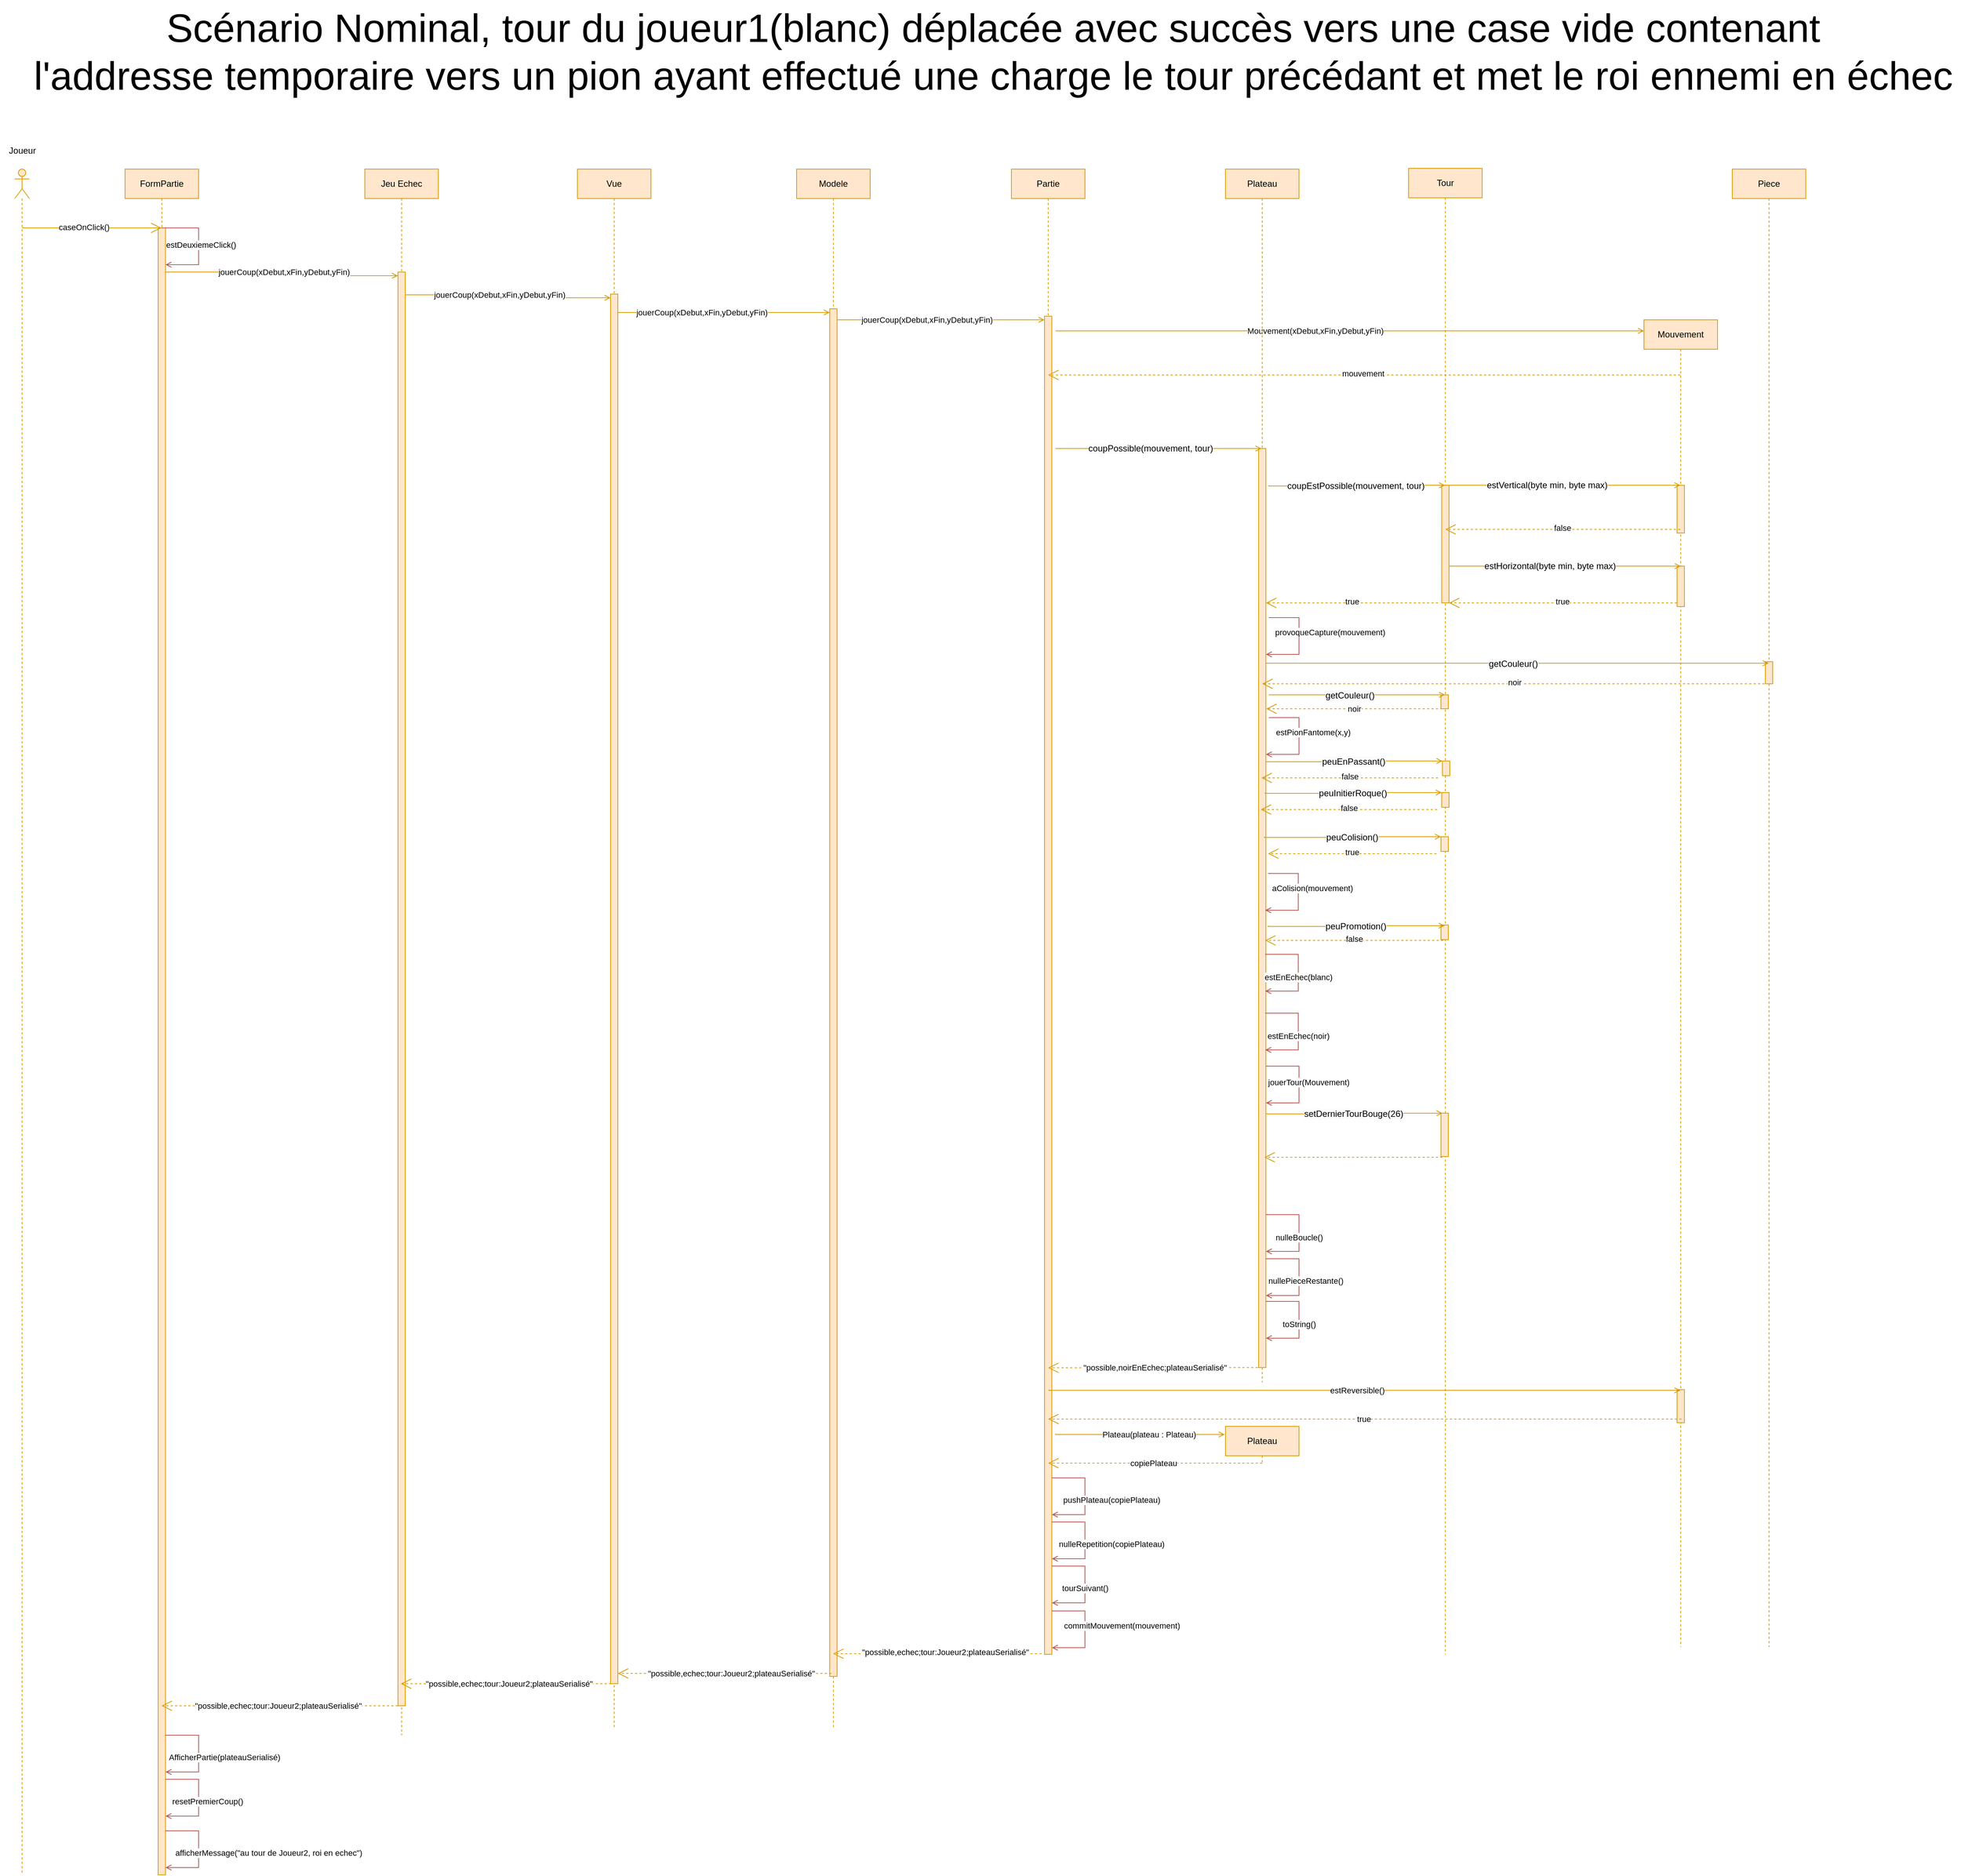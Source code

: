 <mxfile version="26.1.0">
  <diagram name="Page-1" id="c7MBzF5Fkux2hQArZyj8">
    <mxGraphModel dx="2893" dy="1141" grid="1" gridSize="10" guides="1" tooltips="1" connect="1" arrows="1" fold="1" page="1" pageScale="1" pageWidth="827" pageHeight="1169" math="0" shadow="0">
      <root>
        <mxCell id="0" />
        <mxCell id="1" parent="0" />
        <mxCell id="GvulQhEinVonRZqq1PHL-5" value="" style="shape=umlLifeline;perimeter=lifelinePerimeter;whiteSpace=wrap;html=1;container=1;dropTarget=0;collapsible=0;recursiveResize=0;outlineConnect=0;portConstraint=eastwest;newEdgeStyle={&quot;curved&quot;:0,&quot;rounded&quot;:0};participant=umlActor;fillColor=#ffe6cc;strokeColor=#d79b00;" parent="1" vertex="1">
          <mxGeometry x="-455" y="380" width="20" height="2320" as="geometry" />
        </mxCell>
        <mxCell id="GvulQhEinVonRZqq1PHL-7" value="Joueur" style="text;html=1;align=center;verticalAlign=middle;resizable=0;points=[];autosize=1;strokeColor=none;fillColor=none;" parent="1" vertex="1">
          <mxGeometry x="-475" y="340" width="60" height="30" as="geometry" />
        </mxCell>
        <mxCell id="GvulQhEinVonRZqq1PHL-8" value="FormPartie" style="shape=umlLifeline;perimeter=lifelinePerimeter;whiteSpace=wrap;html=1;container=1;dropTarget=0;collapsible=0;recursiveResize=0;outlineConnect=0;portConstraint=eastwest;newEdgeStyle={&quot;curved&quot;:0,&quot;rounded&quot;:0};fillColor=#ffe6cc;strokeColor=#d79b00;" parent="1" vertex="1">
          <mxGeometry x="-305" y="380" width="100" height="2320" as="geometry" />
        </mxCell>
        <mxCell id="GvulQhEinVonRZqq1PHL-12" value="" style="html=1;points=[[0,0,0,0,5],[0,1,0,0,-5],[1,0,0,0,5],[1,1,0,0,-5]];perimeter=orthogonalPerimeter;outlineConnect=0;targetShapes=umlLifeline;portConstraint=eastwest;newEdgeStyle={&quot;curved&quot;:0,&quot;rounded&quot;:0};fillColor=#ffe6cc;strokeColor=#d79b00;" parent="GvulQhEinVonRZqq1PHL-8" vertex="1">
          <mxGeometry x="45" y="80" width="10" height="2240" as="geometry" />
        </mxCell>
        <mxCell id="GvulQhEinVonRZqq1PHL-9" value="" style="endArrow=open;endFill=1;endSize=12;html=1;rounded=0;fillColor=#ffe6cc;strokeColor=#d79b00;" parent="1" source="GvulQhEinVonRZqq1PHL-5" target="GvulQhEinVonRZqq1PHL-8" edge="1">
          <mxGeometry width="160" relative="1" as="geometry">
            <mxPoint x="-415" y="510" as="sourcePoint" />
            <mxPoint x="-305" y="510" as="targetPoint" />
            <Array as="points">
              <mxPoint x="-365" y="460" />
            </Array>
          </mxGeometry>
        </mxCell>
        <mxCell id="GvulQhEinVonRZqq1PHL-10" value="caseOnClick()" style="edgeLabel;html=1;align=center;verticalAlign=middle;resizable=0;points=[];" parent="GvulQhEinVonRZqq1PHL-9" vertex="1" connectable="0">
          <mxGeometry x="-0.498" y="1" relative="1" as="geometry">
            <mxPoint x="36" as="offset" />
          </mxGeometry>
        </mxCell>
        <mxCell id="GvulQhEinVonRZqq1PHL-11" value="Jeu Echec" style="shape=umlLifeline;perimeter=lifelinePerimeter;whiteSpace=wrap;html=1;container=1;dropTarget=0;collapsible=0;recursiveResize=0;outlineConnect=0;portConstraint=eastwest;newEdgeStyle={&quot;curved&quot;:0,&quot;rounded&quot;:0};fillColor=#ffe6cc;strokeColor=#d79b00;" parent="1" vertex="1">
          <mxGeometry x="21" y="380" width="100" height="2130" as="geometry" />
        </mxCell>
        <mxCell id="GvulQhEinVonRZqq1PHL-18" value="" style="html=1;points=[[0,0,0,0,5],[0,1,0,0,-5],[1,0,0,0,5],[1,1,0,0,-5]];perimeter=orthogonalPerimeter;outlineConnect=0;targetShapes=umlLifeline;portConstraint=eastwest;newEdgeStyle={&quot;curved&quot;:0,&quot;rounded&quot;:0};fillColor=#ffe6cc;strokeColor=#d79b00;" parent="GvulQhEinVonRZqq1PHL-11" vertex="1">
          <mxGeometry x="45" y="140" width="10" height="1950" as="geometry" />
        </mxCell>
        <mxCell id="GvulQhEinVonRZqq1PHL-13" style="edgeStyle=orthogonalEdgeStyle;rounded=0;orthogonalLoop=1;jettySize=auto;html=1;curved=0;endArrow=open;endFill=0;fillColor=#ffe6cc;strokeColor=#d79b00;entryX=0;entryY=0;entryDx=0;entryDy=5;entryPerimeter=0;" parent="1" source="GvulQhEinVonRZqq1PHL-12" target="GvulQhEinVonRZqq1PHL-18" edge="1">
          <mxGeometry relative="1" as="geometry">
            <mxPoint x="-158.5" y="520" as="sourcePoint" />
            <mxPoint x="66" y="520" as="targetPoint" />
            <Array as="points">
              <mxPoint x="-92" y="520" />
              <mxPoint x="-92" y="525" />
            </Array>
          </mxGeometry>
        </mxCell>
        <mxCell id="GvulQhEinVonRZqq1PHL-14" value="jouerCoup(xDebut,xFin,yDebut,yFin)" style="edgeLabel;html=1;align=center;verticalAlign=middle;resizable=0;points=[];" parent="GvulQhEinVonRZqq1PHL-13" vertex="1" connectable="0">
          <mxGeometry x="-0.518" y="-2" relative="1" as="geometry">
            <mxPoint x="83" y="-2" as="offset" />
          </mxGeometry>
        </mxCell>
        <mxCell id="GvulQhEinVonRZqq1PHL-20" value="" style="endArrow=none;endFill=1;endSize=12;html=1;rounded=0;startArrow=open;startFill=0;fillColor=#f8cecc;strokeColor=#b85450;" parent="1" source="GvulQhEinVonRZqq1PHL-12" edge="1">
          <mxGeometry width="160" relative="1" as="geometry">
            <mxPoint x="-245" y="510" as="sourcePoint" />
            <mxPoint x="-255" y="460" as="targetPoint" />
            <Array as="points">
              <mxPoint x="-205" y="510" />
              <mxPoint x="-205" y="460" />
            </Array>
          </mxGeometry>
        </mxCell>
        <mxCell id="GvulQhEinVonRZqq1PHL-21" value="estDeuxiemeClick()" style="edgeLabel;html=1;align=center;verticalAlign=middle;resizable=0;points=[];" parent="GvulQhEinVonRZqq1PHL-20" vertex="1" connectable="0">
          <mxGeometry x="-0.009" y="-3" relative="1" as="geometry">
            <mxPoint as="offset" />
          </mxGeometry>
        </mxCell>
        <mxCell id="GvulQhEinVonRZqq1PHL-34" value="Modele" style="shape=umlLifeline;perimeter=lifelinePerimeter;whiteSpace=wrap;html=1;container=1;dropTarget=0;collapsible=0;recursiveResize=0;outlineConnect=0;portConstraint=eastwest;newEdgeStyle={&quot;curved&quot;:0,&quot;rounded&quot;:0};fillColor=#ffe6cc;strokeColor=#d79b00;" parent="1" vertex="1">
          <mxGeometry x="608" y="380" width="100" height="2120" as="geometry" />
        </mxCell>
        <mxCell id="GvulQhEinVonRZqq1PHL-35" value="" style="html=1;points=[[0,0,0,0,5],[0,1,0,0,-5],[1,0,0,0,5],[1,1,0,0,-5]];perimeter=orthogonalPerimeter;outlineConnect=0;targetShapes=umlLifeline;portConstraint=eastwest;newEdgeStyle={&quot;curved&quot;:0,&quot;rounded&quot;:0};fillColor=#ffe6cc;strokeColor=#d79b00;" parent="GvulQhEinVonRZqq1PHL-34" vertex="1">
          <mxGeometry x="45" y="190" width="10" height="1860" as="geometry" />
        </mxCell>
        <mxCell id="GvulQhEinVonRZqq1PHL-36" style="edgeStyle=orthogonalEdgeStyle;rounded=0;orthogonalLoop=1;jettySize=auto;html=1;curved=0;endArrow=open;endFill=0;fillColor=#ffe6cc;strokeColor=#d79b00;entryX=0;entryY=0;entryDx=0;entryDy=5;entryPerimeter=0;" parent="1" source="GvulQhEinVonRZqq1PHL-18" target="GvulQhEinVonRZqq1PHL-143" edge="1">
          <mxGeometry relative="1" as="geometry">
            <mxPoint x="140" y="550" as="sourcePoint" />
            <mxPoint x="350" y="551" as="targetPoint" />
            <Array as="points">
              <mxPoint x="213" y="551" />
              <mxPoint x="213" y="555" />
            </Array>
          </mxGeometry>
        </mxCell>
        <mxCell id="GvulQhEinVonRZqq1PHL-37" value="jouerCoup(xDebut,xFin,yDebut,yFin)" style="edgeLabel;html=1;align=center;verticalAlign=middle;resizable=0;points=[];" parent="GvulQhEinVonRZqq1PHL-36" vertex="1" connectable="0">
          <mxGeometry x="-0.518" y="-2" relative="1" as="geometry">
            <mxPoint x="60" y="-2" as="offset" />
          </mxGeometry>
        </mxCell>
        <mxCell id="GvulQhEinVonRZqq1PHL-38" value="Partie" style="shape=umlLifeline;perimeter=lifelinePerimeter;whiteSpace=wrap;html=1;container=1;dropTarget=0;collapsible=0;recursiveResize=0;outlineConnect=0;portConstraint=eastwest;newEdgeStyle={&quot;curved&quot;:0,&quot;rounded&quot;:0};fillColor=#ffe6cc;strokeColor=#d79b00;" parent="1" vertex="1">
          <mxGeometry x="900" y="380" width="100" height="2020" as="geometry" />
        </mxCell>
        <mxCell id="GvulQhEinVonRZqq1PHL-39" value="" style="html=1;points=[[0,0,0,0,5],[0,1,0,0,-5],[1,0,0,0,5],[1,1,0,0,-5]];perimeter=orthogonalPerimeter;outlineConnect=0;targetShapes=umlLifeline;portConstraint=eastwest;newEdgeStyle={&quot;curved&quot;:0,&quot;rounded&quot;:0};fillColor=#ffe6cc;strokeColor=#d79b00;" parent="GvulQhEinVonRZqq1PHL-38" vertex="1">
          <mxGeometry x="45" y="200" width="10" height="1820" as="geometry" />
        </mxCell>
        <mxCell id="GvulQhEinVonRZqq1PHL-41" style="edgeStyle=orthogonalEdgeStyle;rounded=0;orthogonalLoop=1;jettySize=auto;html=1;curved=0;endArrow=open;endFill=0;fillColor=#ffe6cc;strokeColor=#d79b00;entryX=0;entryY=0;entryDx=0;entryDy=5;entryPerimeter=0;exitX=1;exitY=0;exitDx=0;exitDy=5;exitPerimeter=0;" parent="1" source="GvulQhEinVonRZqq1PHL-35" target="GvulQhEinVonRZqq1PHL-39" edge="1">
          <mxGeometry relative="1" as="geometry">
            <mxPoint x="715" y="585" as="sourcePoint" />
            <mxPoint x="939.5" y="585" as="targetPoint" />
            <Array as="points">
              <mxPoint x="663" y="585" />
            </Array>
          </mxGeometry>
        </mxCell>
        <mxCell id="GvulQhEinVonRZqq1PHL-42" value="jouerCoup(xDebut,xFin,yDebut,yFin)" style="edgeLabel;html=1;align=center;verticalAlign=middle;resizable=0;points=[];" parent="GvulQhEinVonRZqq1PHL-41" vertex="1" connectable="0">
          <mxGeometry x="-0.518" y="-2" relative="1" as="geometry">
            <mxPoint x="61" y="-2" as="offset" />
          </mxGeometry>
        </mxCell>
        <mxCell id="GvulQhEinVonRZqq1PHL-55" value="Mouvement" style="shape=umlLifeline;perimeter=lifelinePerimeter;whiteSpace=wrap;html=1;container=1;dropTarget=0;collapsible=0;recursiveResize=0;outlineConnect=0;portConstraint=eastwest;newEdgeStyle={&quot;curved&quot;:0,&quot;rounded&quot;:0};fillColor=#ffe6cc;strokeColor=#d79b00;" parent="1" vertex="1">
          <mxGeometry x="1760" y="585" width="100" height="1805" as="geometry" />
        </mxCell>
        <mxCell id="GvulQhEinVonRZqq1PHL-84" value="" style="html=1;points=[[0,0,0,0,5],[0,1,0,0,-5],[1,0,0,0,5],[1,1,0,0,-5]];perimeter=orthogonalPerimeter;outlineConnect=0;targetShapes=umlLifeline;portConstraint=eastwest;newEdgeStyle={&quot;curved&quot;:0,&quot;rounded&quot;:0};fillColor=#ffe6cc;strokeColor=#d79b00;" parent="GvulQhEinVonRZqq1PHL-55" vertex="1">
          <mxGeometry x="45" y="225" width="10" height="65" as="geometry" />
        </mxCell>
        <mxCell id="GvulQhEinVonRZqq1PHL-89" value="" style="html=1;points=[[0,0,0,0,5],[0,1,0,0,-5],[1,0,0,0,5],[1,1,0,0,-5]];perimeter=orthogonalPerimeter;outlineConnect=0;targetShapes=umlLifeline;portConstraint=eastwest;newEdgeStyle={&quot;curved&quot;:0,&quot;rounded&quot;:0};fillColor=#ffe6cc;strokeColor=#d79b00;" parent="GvulQhEinVonRZqq1PHL-55" vertex="1">
          <mxGeometry x="45" y="335" width="10" height="55" as="geometry" />
        </mxCell>
        <mxCell id="65kCvhNt-Vbk-IKcYhDH-17" value="" style="html=1;points=[[0,0,0,0,5],[0,1,0,0,-5],[1,0,0,0,5],[1,1,0,0,-5]];perimeter=orthogonalPerimeter;outlineConnect=0;targetShapes=umlLifeline;portConstraint=eastwest;newEdgeStyle={&quot;curved&quot;:0,&quot;rounded&quot;:0};fillColor=#ffe6cc;strokeColor=#d79b00;" parent="GvulQhEinVonRZqq1PHL-55" vertex="1">
          <mxGeometry x="45" y="1455" width="10" height="45" as="geometry" />
        </mxCell>
        <mxCell id="GvulQhEinVonRZqq1PHL-65" style="edgeStyle=orthogonalEdgeStyle;rounded=0;orthogonalLoop=1;jettySize=auto;html=1;curved=0;endArrow=open;endFill=0;fillColor=#ffe6cc;strokeColor=#d79b00;" parent="1" edge="1">
          <mxGeometry relative="1" as="geometry">
            <mxPoint x="960" y="600" as="sourcePoint" />
            <mxPoint x="1760" y="600" as="targetPoint" />
            <Array as="points" />
          </mxGeometry>
        </mxCell>
        <mxCell id="GvulQhEinVonRZqq1PHL-66" value="Mouvement(xDebut,xFin,yDebut,yFin)" style="edgeLabel;html=1;align=center;verticalAlign=middle;resizable=0;points=[];" parent="GvulQhEinVonRZqq1PHL-65" vertex="1" connectable="0">
          <mxGeometry x="-0.518" y="-2" relative="1" as="geometry">
            <mxPoint x="160" y="-2" as="offset" />
          </mxGeometry>
        </mxCell>
        <mxCell id="GvulQhEinVonRZqq1PHL-67" value="" style="endArrow=open;endFill=1;endSize=12;html=1;rounded=0;fillColor=#ffe6cc;strokeColor=#d79b00;dashed=1;" parent="1" source="GvulQhEinVonRZqq1PHL-55" target="GvulQhEinVonRZqq1PHL-38" edge="1">
          <mxGeometry width="160" relative="1" as="geometry">
            <mxPoint x="1230" y="670" as="sourcePoint" />
            <mxPoint x="1070" y="670" as="targetPoint" />
            <Array as="points">
              <mxPoint x="1380" y="660" />
              <mxPoint x="1190" y="660" />
            </Array>
          </mxGeometry>
        </mxCell>
        <mxCell id="GvulQhEinVonRZqq1PHL-73" value="mouvement" style="edgeLabel;html=1;align=center;verticalAlign=middle;resizable=0;points=[];" parent="GvulQhEinVonRZqq1PHL-67" vertex="1" connectable="0">
          <mxGeometry x="0.005" y="-2" relative="1" as="geometry">
            <mxPoint as="offset" />
          </mxGeometry>
        </mxCell>
        <mxCell id="GvulQhEinVonRZqq1PHL-68" value="Plateau" style="shape=umlLifeline;perimeter=lifelinePerimeter;whiteSpace=wrap;html=1;container=1;dropTarget=0;collapsible=0;recursiveResize=0;outlineConnect=0;portConstraint=eastwest;newEdgeStyle={&quot;curved&quot;:0,&quot;rounded&quot;:0};fillColor=#ffe6cc;strokeColor=#d79b00;" parent="1" vertex="1">
          <mxGeometry x="1191" y="380" width="100" height="1650" as="geometry" />
        </mxCell>
        <mxCell id="GvulQhEinVonRZqq1PHL-69" value="" style="html=1;points=[[0,0,0,0,5],[0,1,0,0,-5],[1,0,0,0,5],[1,1,0,0,-5]];perimeter=orthogonalPerimeter;outlineConnect=0;targetShapes=umlLifeline;portConstraint=eastwest;newEdgeStyle={&quot;curved&quot;:0,&quot;rounded&quot;:0};fillColor=#ffe6cc;strokeColor=#d79b00;" parent="GvulQhEinVonRZqq1PHL-68" vertex="1">
          <mxGeometry x="45" y="380" width="10" height="1250" as="geometry" />
        </mxCell>
        <mxCell id="GvulQhEinVonRZqq1PHL-70" style="edgeStyle=orthogonalEdgeStyle;rounded=0;orthogonalLoop=1;jettySize=auto;html=1;curved=0;endArrow=open;endFill=0;fillColor=#ffe6cc;strokeColor=#d79b00;" parent="1" edge="1">
          <mxGeometry relative="1" as="geometry">
            <mxPoint x="960" y="760" as="sourcePoint" />
            <mxPoint x="1240" y="760" as="targetPoint" />
            <Array as="points" />
          </mxGeometry>
        </mxCell>
        <mxCell id="GvulQhEinVonRZqq1PHL-71" value="&lt;span style=&quot;font-size: 12px; text-align: left; text-wrap-mode: wrap; background-color: rgb(251, 251, 251);&quot;&gt;coupPossible(mouvement, tour)&lt;/span&gt;" style="edgeLabel;html=1;align=center;verticalAlign=middle;resizable=0;points=[];" parent="GvulQhEinVonRZqq1PHL-70" vertex="1" connectable="0">
          <mxGeometry x="-0.518" y="-2" relative="1" as="geometry">
            <mxPoint x="61" y="-2" as="offset" />
          </mxGeometry>
        </mxCell>
        <mxCell id="GvulQhEinVonRZqq1PHL-74" value="" style="endArrow=open;endFill=1;endSize=12;html=1;rounded=0;fillColor=#ffe6cc;strokeColor=#d79b00;dashed=1;entryX=0.5;entryY=0.973;entryDx=0;entryDy=0;entryPerimeter=0;" parent="1" edge="1">
          <mxGeometry width="160" relative="1" as="geometry">
            <mxPoint x="1241" y="2010" as="sourcePoint" />
            <mxPoint x="950" y="2010.3" as="targetPoint" />
            <Array as="points">
              <mxPoint x="1201" y="2010" />
            </Array>
          </mxGeometry>
        </mxCell>
        <mxCell id="GvulQhEinVonRZqq1PHL-75" value="&quot;possible,noirEnEchec;plateauSerialisé&quot;" style="edgeLabel;html=1;align=center;verticalAlign=middle;resizable=0;points=[];" parent="GvulQhEinVonRZqq1PHL-74" vertex="1" connectable="0">
          <mxGeometry x="0.005" y="-2" relative="1" as="geometry">
            <mxPoint y="2" as="offset" />
          </mxGeometry>
        </mxCell>
        <mxCell id="GvulQhEinVonRZqq1PHL-76" value="Tour" style="shape=umlLifeline;perimeter=lifelinePerimeter;whiteSpace=wrap;html=1;container=1;dropTarget=0;collapsible=0;recursiveResize=0;outlineConnect=0;portConstraint=eastwest;newEdgeStyle={&quot;curved&quot;:0,&quot;rounded&quot;:0};fillColor=#ffe6cc;strokeColor=#d79b00;" parent="1" vertex="1">
          <mxGeometry x="1440" y="379" width="100" height="2021" as="geometry" />
        </mxCell>
        <mxCell id="GvulQhEinVonRZqq1PHL-77" value="" style="html=1;points=[[0,0,0,0,5],[0,1,0,0,-5],[1,0,0,0,5],[1,1,0,0,-5]];perimeter=orthogonalPerimeter;outlineConnect=0;targetShapes=umlLifeline;portConstraint=eastwest;newEdgeStyle={&quot;curved&quot;:0,&quot;rounded&quot;:0};fillColor=#ffe6cc;strokeColor=#d79b00;" parent="GvulQhEinVonRZqq1PHL-76" vertex="1">
          <mxGeometry x="45" y="431" width="10" height="160" as="geometry" />
        </mxCell>
        <mxCell id="GvulQhEinVonRZqq1PHL-94" value="" style="html=1;points=[[0,0,0,0,5],[0,1,0,0,-5],[1,0,0,0,5],[1,1,0,0,-5]];perimeter=orthogonalPerimeter;outlineConnect=0;targetShapes=umlLifeline;portConstraint=eastwest;newEdgeStyle={&quot;curved&quot;:0,&quot;rounded&quot;:0};fillColor=#ffe6cc;strokeColor=#d79b00;" parent="GvulQhEinVonRZqq1PHL-76" vertex="1">
          <mxGeometry x="44" y="909" width="10" height="20" as="geometry" />
        </mxCell>
        <mxCell id="GvulQhEinVonRZqq1PHL-162" value="" style="html=1;points=[[0,0,0,0,5],[0,1,0,0,-5],[1,0,0,0,5],[1,1,0,0,-5]];perimeter=orthogonalPerimeter;outlineConnect=0;targetShapes=umlLifeline;portConstraint=eastwest;newEdgeStyle={&quot;curved&quot;:0,&quot;rounded&quot;:0};fillColor=#ffe6cc;strokeColor=#d79b00;" parent="GvulQhEinVonRZqq1PHL-76" vertex="1">
          <mxGeometry x="44" y="1029" width="10" height="20" as="geometry" />
        </mxCell>
        <mxCell id="GvulQhEinVonRZqq1PHL-95" style="edgeStyle=orthogonalEdgeStyle;rounded=0;orthogonalLoop=1;jettySize=auto;html=1;curved=0;endArrow=open;endFill=0;fillColor=#ffe6cc;strokeColor=#d79b00;" parent="GvulQhEinVonRZqq1PHL-76" edge="1">
          <mxGeometry relative="1" as="geometry">
            <mxPoint x="-196" y="909" as="sourcePoint" />
            <mxPoint x="44" y="909" as="targetPoint" />
            <Array as="points">
              <mxPoint x="-196" y="910" />
              <mxPoint x="-100" y="910" />
              <mxPoint x="-100" y="909" />
            </Array>
          </mxGeometry>
        </mxCell>
        <mxCell id="GvulQhEinVonRZqq1PHL-96" value="&lt;span style=&quot;font-size: 12px; text-align: left; text-wrap-mode: wrap; background-color: rgb(251, 251, 251);&quot;&gt;peuColision()&lt;/span&gt;" style="edgeLabel;html=1;align=center;verticalAlign=middle;resizable=0;points=[];" parent="GvulQhEinVonRZqq1PHL-95" vertex="1" connectable="0">
          <mxGeometry x="-0.518" y="-2" relative="1" as="geometry">
            <mxPoint x="61" y="-2" as="offset" />
          </mxGeometry>
        </mxCell>
        <mxCell id="GvulQhEinVonRZqq1PHL-97" value="" style="endArrow=open;endFill=1;endSize=12;html=1;rounded=0;fillColor=#ffe6cc;strokeColor=#d79b00;dashed=1;exitX=0;exitY=1;exitDx=0;exitDy=-5;exitPerimeter=0;" parent="GvulQhEinVonRZqq1PHL-76" edge="1">
          <mxGeometry width="160" relative="1" as="geometry">
            <mxPoint x="38" y="932" as="sourcePoint" />
            <mxPoint x="-191" y="932" as="targetPoint" />
            <Array as="points">
              <mxPoint x="-67" y="932" />
            </Array>
          </mxGeometry>
        </mxCell>
        <mxCell id="GvulQhEinVonRZqq1PHL-98" value="true" style="edgeLabel;html=1;align=center;verticalAlign=middle;resizable=0;points=[];" parent="GvulQhEinVonRZqq1PHL-97" vertex="1" connectable="0">
          <mxGeometry x="0.005" y="-2" relative="1" as="geometry">
            <mxPoint as="offset" />
          </mxGeometry>
        </mxCell>
        <mxCell id="GvulQhEinVonRZqq1PHL-99" value="" style="endArrow=none;endFill=1;endSize=12;html=1;rounded=0;startArrow=open;startFill=0;fillColor=#f8cecc;strokeColor=#b85450;" parent="GvulQhEinVonRZqq1PHL-76" edge="1">
          <mxGeometry width="160" relative="1" as="geometry">
            <mxPoint x="-195" y="1009" as="sourcePoint" />
            <mxPoint x="-191" y="959" as="targetPoint" />
            <Array as="points">
              <mxPoint x="-150" y="1009" />
              <mxPoint x="-150" y="959" />
            </Array>
          </mxGeometry>
        </mxCell>
        <mxCell id="GvulQhEinVonRZqq1PHL-100" value="aColision(mouvement)" style="edgeLabel;html=1;align=center;verticalAlign=middle;resizable=0;points=[];" parent="GvulQhEinVonRZqq1PHL-99" vertex="1" connectable="0">
          <mxGeometry x="-0.009" y="-3" relative="1" as="geometry">
            <mxPoint x="16" y="-8" as="offset" />
          </mxGeometry>
        </mxCell>
        <mxCell id="GvulQhEinVonRZqq1PHL-138" value="" style="endArrow=none;endFill=1;endSize=12;html=1;rounded=0;startArrow=open;startFill=0;fillColor=#f8cecc;strokeColor=#b85450;" parent="GvulQhEinVonRZqq1PHL-76" edge="1">
          <mxGeometry width="160" relative="1" as="geometry">
            <mxPoint x="-195" y="1119" as="sourcePoint" />
            <mxPoint x="-195" y="1069" as="targetPoint" />
            <Array as="points">
              <mxPoint x="-150" y="1119" />
              <mxPoint x="-150" y="1069" />
            </Array>
          </mxGeometry>
        </mxCell>
        <mxCell id="GvulQhEinVonRZqq1PHL-139" value="estEnEchec(blanc)" style="edgeLabel;html=1;align=center;verticalAlign=middle;resizable=0;points=[];" parent="GvulQhEinVonRZqq1PHL-138" vertex="1" connectable="0">
          <mxGeometry x="-0.009" y="-3" relative="1" as="geometry">
            <mxPoint x="-3" y="5" as="offset" />
          </mxGeometry>
        </mxCell>
        <mxCell id="GvulQhEinVonRZqq1PHL-163" style="edgeStyle=orthogonalEdgeStyle;rounded=0;orthogonalLoop=1;jettySize=auto;html=1;curved=0;endArrow=open;endFill=0;fillColor=#ffe6cc;strokeColor=#d79b00;" parent="GvulQhEinVonRZqq1PHL-76" edge="1">
          <mxGeometry relative="1" as="geometry">
            <mxPoint x="-191" y="1030" as="sourcePoint" />
            <mxPoint x="49" y="1030" as="targetPoint" />
            <Array as="points">
              <mxPoint x="-191" y="1031" />
              <mxPoint x="-95" y="1031" />
              <mxPoint x="-95" y="1030" />
            </Array>
          </mxGeometry>
        </mxCell>
        <mxCell id="GvulQhEinVonRZqq1PHL-164" value="&lt;span style=&quot;font-size: 12px; text-align: left; text-wrap-mode: wrap; background-color: rgb(251, 251, 251);&quot;&gt;peuPromotion()&lt;/span&gt;" style="edgeLabel;html=1;align=center;verticalAlign=middle;resizable=0;points=[];" parent="GvulQhEinVonRZqq1PHL-163" vertex="1" connectable="0">
          <mxGeometry x="-0.518" y="-2" relative="1" as="geometry">
            <mxPoint x="61" y="-2" as="offset" />
          </mxGeometry>
        </mxCell>
        <mxCell id="GvulQhEinVonRZqq1PHL-167" value="" style="endArrow=open;endFill=1;endSize=12;html=1;rounded=0;fillColor=#ffe6cc;strokeColor=#d79b00;dashed=1;exitX=0;exitY=1;exitDx=0;exitDy=-5;exitPerimeter=0;" parent="GvulQhEinVonRZqq1PHL-76" edge="1">
          <mxGeometry width="160" relative="1" as="geometry">
            <mxPoint x="47" y="1050" as="sourcePoint" />
            <mxPoint x="-195" y="1050" as="targetPoint" />
            <Array as="points">
              <mxPoint x="-58" y="1050" />
            </Array>
          </mxGeometry>
        </mxCell>
        <mxCell id="GvulQhEinVonRZqq1PHL-168" value="false" style="edgeLabel;html=1;align=center;verticalAlign=middle;resizable=0;points=[];" parent="GvulQhEinVonRZqq1PHL-167" vertex="1" connectable="0">
          <mxGeometry x="0.005" y="-2" relative="1" as="geometry">
            <mxPoint as="offset" />
          </mxGeometry>
        </mxCell>
        <mxCell id="g28BqwCWcq6KlZtZmIzM-1" value="" style="endArrow=none;endFill=1;endSize=12;html=1;rounded=0;startArrow=open;startFill=0;fillColor=#f8cecc;strokeColor=#b85450;" parent="GvulQhEinVonRZqq1PHL-76" edge="1">
          <mxGeometry width="160" relative="1" as="geometry">
            <mxPoint x="-195" y="1199" as="sourcePoint" />
            <mxPoint x="-195" y="1149" as="targetPoint" />
            <Array as="points">
              <mxPoint x="-150" y="1199" />
              <mxPoint x="-150" y="1149" />
            </Array>
          </mxGeometry>
        </mxCell>
        <mxCell id="g28BqwCWcq6KlZtZmIzM-2" value="estEnEchec(noir)" style="edgeLabel;html=1;align=center;verticalAlign=middle;resizable=0;points=[];" parent="g28BqwCWcq6KlZtZmIzM-1" vertex="1" connectable="0">
          <mxGeometry x="-0.009" y="-3" relative="1" as="geometry">
            <mxPoint x="-3" y="5" as="offset" />
          </mxGeometry>
        </mxCell>
        <mxCell id="g28BqwCWcq6KlZtZmIzM-10" value="" style="html=1;points=[[0,0,0,0,5],[0,1,0,0,-5],[1,0,0,0,5],[1,1,0,0,-5]];perimeter=orthogonalPerimeter;outlineConnect=0;targetShapes=umlLifeline;portConstraint=eastwest;newEdgeStyle={&quot;curved&quot;:0,&quot;rounded&quot;:0};fillColor=#ffe6cc;strokeColor=#d79b00;" parent="GvulQhEinVonRZqq1PHL-76" vertex="1">
          <mxGeometry x="45" y="849" width="10" height="20" as="geometry" />
        </mxCell>
        <mxCell id="g28BqwCWcq6KlZtZmIzM-11" style="edgeStyle=orthogonalEdgeStyle;rounded=0;orthogonalLoop=1;jettySize=auto;html=1;curved=0;endArrow=open;endFill=0;fillColor=#ffe6cc;strokeColor=#d79b00;" parent="GvulQhEinVonRZqq1PHL-76" edge="1">
          <mxGeometry relative="1" as="geometry">
            <mxPoint x="-195" y="849" as="sourcePoint" />
            <mxPoint x="45" y="849" as="targetPoint" />
            <Array as="points">
              <mxPoint x="-195" y="850" />
              <mxPoint x="-99" y="850" />
              <mxPoint x="-99" y="849" />
            </Array>
          </mxGeometry>
        </mxCell>
        <mxCell id="g28BqwCWcq6KlZtZmIzM-12" value="&lt;span style=&quot;font-size: 12px; text-align: left; text-wrap-mode: wrap; background-color: rgb(251, 251, 251);&quot;&gt;peuInitierRoque()&lt;/span&gt;" style="edgeLabel;html=1;align=center;verticalAlign=middle;resizable=0;points=[];" parent="g28BqwCWcq6KlZtZmIzM-11" vertex="1" connectable="0">
          <mxGeometry x="-0.518" y="-2" relative="1" as="geometry">
            <mxPoint x="61" y="-2" as="offset" />
          </mxGeometry>
        </mxCell>
        <mxCell id="g28BqwCWcq6KlZtZmIzM-13" value="" style="endArrow=open;endFill=1;endSize=12;html=1;rounded=0;fillColor=#ffe6cc;strokeColor=#d79b00;dashed=1;exitX=0;exitY=1;exitDx=0;exitDy=-5;exitPerimeter=0;" parent="GvulQhEinVonRZqq1PHL-76" edge="1">
          <mxGeometry width="160" relative="1" as="geometry">
            <mxPoint x="39" y="872" as="sourcePoint" />
            <mxPoint x="-201" y="872" as="targetPoint" />
            <Array as="points" />
          </mxGeometry>
        </mxCell>
        <mxCell id="g28BqwCWcq6KlZtZmIzM-14" value="false" style="edgeLabel;html=1;align=center;verticalAlign=middle;resizable=0;points=[];" parent="g28BqwCWcq6KlZtZmIzM-13" vertex="1" connectable="0">
          <mxGeometry x="0.005" y="-2" relative="1" as="geometry">
            <mxPoint as="offset" />
          </mxGeometry>
        </mxCell>
        <mxCell id="g28BqwCWcq6KlZtZmIzM-98" value="" style="html=1;points=[[0,0,0,0,5],[0,1,0,0,-5],[1,0,0,0,5],[1,1,0,0,-5]];perimeter=orthogonalPerimeter;outlineConnect=0;targetShapes=umlLifeline;portConstraint=eastwest;newEdgeStyle={&quot;curved&quot;:0,&quot;rounded&quot;:0};fillColor=#ffe6cc;strokeColor=#d79b00;" parent="GvulQhEinVonRZqq1PHL-76" vertex="1">
          <mxGeometry x="44" y="1285" width="10" height="59" as="geometry" />
        </mxCell>
        <mxCell id="g28BqwCWcq6KlZtZmIzM-99" style="edgeStyle=orthogonalEdgeStyle;rounded=0;orthogonalLoop=1;jettySize=auto;html=1;curved=0;endArrow=open;endFill=0;fillColor=#ffe6cc;strokeColor=#d79b00;" parent="GvulQhEinVonRZqq1PHL-76" edge="1">
          <mxGeometry relative="1" as="geometry">
            <mxPoint x="-194" y="1285" as="sourcePoint" />
            <mxPoint x="46" y="1285" as="targetPoint" />
            <Array as="points">
              <mxPoint x="-194" y="1286" />
              <mxPoint x="-98" y="1286" />
              <mxPoint x="-98" y="1285" />
            </Array>
          </mxGeometry>
        </mxCell>
        <mxCell id="g28BqwCWcq6KlZtZmIzM-100" value="&lt;span style=&quot;font-size: 12px; text-align: left; text-wrap-mode: wrap; background-color: rgb(251, 251, 251);&quot;&gt;setDernierTourBouge(26)&lt;/span&gt;" style="edgeLabel;html=1;align=center;verticalAlign=middle;resizable=0;points=[];" parent="g28BqwCWcq6KlZtZmIzM-99" vertex="1" connectable="0">
          <mxGeometry x="-0.518" y="-2" relative="1" as="geometry">
            <mxPoint x="61" y="-2" as="offset" />
          </mxGeometry>
        </mxCell>
        <mxCell id="wpYugDdZT1TlJCx19VXs-3" value="" style="html=1;points=[[0,0,0,0,5],[0,1,0,0,-5],[1,0,0,0,5],[1,1,0,0,-5]];perimeter=orthogonalPerimeter;outlineConnect=0;targetShapes=umlLifeline;portConstraint=eastwest;newEdgeStyle={&quot;curved&quot;:0,&quot;rounded&quot;:0};fillColor=#ffe6cc;strokeColor=#d79b00;" parent="GvulQhEinVonRZqq1PHL-76" vertex="1">
          <mxGeometry x="44" y="716" width="10" height="19" as="geometry" />
        </mxCell>
        <mxCell id="GvulQhEinVonRZqq1PHL-78" style="edgeStyle=orthogonalEdgeStyle;rounded=0;orthogonalLoop=1;jettySize=auto;html=1;curved=0;endArrow=open;endFill=0;fillColor=#ffe6cc;strokeColor=#d79b00;" parent="1" target="GvulQhEinVonRZqq1PHL-76" edge="1">
          <mxGeometry relative="1" as="geometry">
            <mxPoint x="1250" y="810" as="sourcePoint" />
            <mxPoint x="1410" y="820" as="targetPoint" />
            <Array as="points">
              <mxPoint x="1250" y="811" />
              <mxPoint x="1346" y="811" />
              <mxPoint x="1346" y="810" />
            </Array>
          </mxGeometry>
        </mxCell>
        <mxCell id="GvulQhEinVonRZqq1PHL-79" value="&lt;span style=&quot;font-size: 12px; text-align: left; text-wrap-mode: wrap; background-color: rgb(251, 251, 251);&quot;&gt;coupEstPossible(mouvement, tour)&lt;/span&gt;" style="edgeLabel;html=1;align=center;verticalAlign=middle;resizable=0;points=[];" parent="GvulQhEinVonRZqq1PHL-78" vertex="1" connectable="0">
          <mxGeometry x="-0.518" y="-2" relative="1" as="geometry">
            <mxPoint x="61" y="-2" as="offset" />
          </mxGeometry>
        </mxCell>
        <mxCell id="GvulQhEinVonRZqq1PHL-82" style="edgeStyle=orthogonalEdgeStyle;rounded=0;orthogonalLoop=1;jettySize=auto;html=1;curved=0;endArrow=open;endFill=0;fillColor=#ffe6cc;strokeColor=#d79b00;" parent="1" target="GvulQhEinVonRZqq1PHL-55" edge="1">
          <mxGeometry relative="1" as="geometry">
            <mxPoint x="1490" y="810" as="sourcePoint" />
            <mxPoint x="1730" y="810" as="targetPoint" />
            <Array as="points">
              <mxPoint x="1530" y="810" />
              <mxPoint x="1530" y="810" />
            </Array>
          </mxGeometry>
        </mxCell>
        <mxCell id="GvulQhEinVonRZqq1PHL-83" value="&lt;span style=&quot;font-size: 12px; text-align: left; text-wrap-mode: wrap; background-color: rgb(251, 251, 251);&quot;&gt;estVertical(byte min, byte max)&lt;/span&gt;" style="edgeLabel;html=1;align=center;verticalAlign=middle;resizable=0;points=[];" parent="GvulQhEinVonRZqq1PHL-82" vertex="1" connectable="0">
          <mxGeometry x="-0.518" y="-2" relative="1" as="geometry">
            <mxPoint x="61" y="-2" as="offset" />
          </mxGeometry>
        </mxCell>
        <mxCell id="GvulQhEinVonRZqq1PHL-85" value="" style="endArrow=open;endFill=1;endSize=12;html=1;rounded=0;fillColor=#ffe6cc;strokeColor=#d79b00;dashed=1;" parent="1" source="GvulQhEinVonRZqq1PHL-55" edge="1">
          <mxGeometry width="160" relative="1" as="geometry">
            <mxPoint x="1770" y="870" as="sourcePoint" />
            <mxPoint x="1490" y="870" as="targetPoint" />
            <Array as="points">
              <mxPoint x="1730" y="870" />
            </Array>
          </mxGeometry>
        </mxCell>
        <mxCell id="GvulQhEinVonRZqq1PHL-86" value="false" style="edgeLabel;html=1;align=center;verticalAlign=middle;resizable=0;points=[];" parent="GvulQhEinVonRZqq1PHL-85" vertex="1" connectable="0">
          <mxGeometry x="0.005" y="-2" relative="1" as="geometry">
            <mxPoint as="offset" />
          </mxGeometry>
        </mxCell>
        <mxCell id="GvulQhEinVonRZqq1PHL-87" style="edgeStyle=orthogonalEdgeStyle;rounded=0;orthogonalLoop=1;jettySize=auto;html=1;curved=0;endArrow=open;endFill=0;fillColor=#ffe6cc;strokeColor=#d79b00;" parent="1" source="GvulQhEinVonRZqq1PHL-77" edge="1">
          <mxGeometry relative="1" as="geometry">
            <mxPoint x="1500" y="910" as="sourcePoint" />
            <mxPoint x="1810" y="920" as="targetPoint" />
            <Array as="points">
              <mxPoint x="1490" y="920" />
            </Array>
          </mxGeometry>
        </mxCell>
        <mxCell id="GvulQhEinVonRZqq1PHL-88" value="&lt;span style=&quot;font-size: 12px; text-align: left; text-wrap-mode: wrap; background-color: rgb(251, 251, 251);&quot;&gt;estHorizontal(byte min, byte max)&lt;/span&gt;" style="edgeLabel;html=1;align=center;verticalAlign=middle;resizable=0;points=[];" parent="GvulQhEinVonRZqq1PHL-87" vertex="1" connectable="0">
          <mxGeometry x="-0.518" y="-2" relative="1" as="geometry">
            <mxPoint x="61" y="-2" as="offset" />
          </mxGeometry>
        </mxCell>
        <mxCell id="GvulQhEinVonRZqq1PHL-90" value="" style="endArrow=open;endFill=1;endSize=12;html=1;rounded=0;fillColor=#ffe6cc;strokeColor=#d79b00;dashed=1;exitX=0;exitY=1;exitDx=0;exitDy=-5;exitPerimeter=0;" parent="1" source="GvulQhEinVonRZqq1PHL-89" target="GvulQhEinVonRZqq1PHL-77" edge="1">
          <mxGeometry width="160" relative="1" as="geometry">
            <mxPoint x="1780" y="970" as="sourcePoint" />
            <mxPoint x="1500" y="970" as="targetPoint" />
            <Array as="points">
              <mxPoint x="1700" y="970" />
            </Array>
          </mxGeometry>
        </mxCell>
        <mxCell id="GvulQhEinVonRZqq1PHL-91" value="true" style="edgeLabel;html=1;align=center;verticalAlign=middle;resizable=0;points=[];" parent="GvulQhEinVonRZqq1PHL-90" vertex="1" connectable="0">
          <mxGeometry x="0.005" y="-2" relative="1" as="geometry">
            <mxPoint as="offset" />
          </mxGeometry>
        </mxCell>
        <mxCell id="GvulQhEinVonRZqq1PHL-92" value="" style="endArrow=open;endFill=1;endSize=12;html=1;rounded=0;fillColor=#ffe6cc;strokeColor=#d79b00;dashed=1;exitX=0;exitY=1;exitDx=0;exitDy=-5;exitPerimeter=0;" parent="1" target="GvulQhEinVonRZqq1PHL-69" edge="1">
          <mxGeometry width="160" relative="1" as="geometry">
            <mxPoint x="1480" y="970" as="sourcePoint" />
            <mxPoint x="1250" y="970" as="targetPoint" />
            <Array as="points">
              <mxPoint x="1375" y="970" />
            </Array>
          </mxGeometry>
        </mxCell>
        <mxCell id="GvulQhEinVonRZqq1PHL-93" value="true" style="edgeLabel;html=1;align=center;verticalAlign=middle;resizable=0;points=[];" parent="GvulQhEinVonRZqq1PHL-92" vertex="1" connectable="0">
          <mxGeometry x="0.005" y="-2" relative="1" as="geometry">
            <mxPoint as="offset" />
          </mxGeometry>
        </mxCell>
        <mxCell id="GvulQhEinVonRZqq1PHL-140" value="" style="endArrow=open;endFill=1;endSize=12;html=1;rounded=0;fillColor=#ffe6cc;strokeColor=#d79b00;dashed=1;" parent="1" edge="1">
          <mxGeometry width="160" relative="1" as="geometry">
            <mxPoint x="941" y="2399.17" as="sourcePoint" />
            <mxPoint x="657.667" y="2399.17" as="targetPoint" />
            <Array as="points">
              <mxPoint x="901" y="2399.17" />
            </Array>
          </mxGeometry>
        </mxCell>
        <mxCell id="GvulQhEinVonRZqq1PHL-141" value="&quot;possible,echec;tour:Joueur2;plateauSerialisé&quot;" style="edgeLabel;html=1;align=center;verticalAlign=middle;resizable=0;points=[];" parent="GvulQhEinVonRZqq1PHL-140" vertex="1" connectable="0">
          <mxGeometry x="0.005" y="-2" relative="1" as="geometry">
            <mxPoint x="11" as="offset" />
          </mxGeometry>
        </mxCell>
        <mxCell id="GvulQhEinVonRZqq1PHL-142" value="Vue" style="shape=umlLifeline;perimeter=lifelinePerimeter;whiteSpace=wrap;html=1;container=1;dropTarget=0;collapsible=0;recursiveResize=0;outlineConnect=0;portConstraint=eastwest;newEdgeStyle={&quot;curved&quot;:0,&quot;rounded&quot;:0};fillColor=#ffe6cc;strokeColor=#d79b00;" parent="1" vertex="1">
          <mxGeometry x="310" y="380" width="100" height="2120" as="geometry" />
        </mxCell>
        <mxCell id="GvulQhEinVonRZqq1PHL-143" value="" style="html=1;points=[[0,0,0,0,5],[0,1,0,0,-5],[1,0,0,0,5],[1,1,0,0,-5]];perimeter=orthogonalPerimeter;outlineConnect=0;targetShapes=umlLifeline;portConstraint=eastwest;newEdgeStyle={&quot;curved&quot;:0,&quot;rounded&quot;:0};fillColor=#ffe6cc;strokeColor=#d79b00;" parent="GvulQhEinVonRZqq1PHL-142" vertex="1">
          <mxGeometry x="45" y="170" width="10" height="1890" as="geometry" />
        </mxCell>
        <mxCell id="GvulQhEinVonRZqq1PHL-146" style="edgeStyle=orthogonalEdgeStyle;rounded=0;orthogonalLoop=1;jettySize=auto;html=1;curved=0;endArrow=open;endFill=0;fillColor=#ffe6cc;strokeColor=#d79b00;exitX=1;exitY=0;exitDx=0;exitDy=5;exitPerimeter=0;entryX=0;entryY=0;entryDx=0;entryDy=5;entryPerimeter=0;" parent="1" source="GvulQhEinVonRZqq1PHL-143" target="GvulQhEinVonRZqq1PHL-35" edge="1">
          <mxGeometry relative="1" as="geometry">
            <mxPoint x="438" y="570" as="sourcePoint" />
            <mxPoint x="648" y="571" as="targetPoint" />
            <Array as="points">
              <mxPoint x="365" y="575" />
            </Array>
          </mxGeometry>
        </mxCell>
        <mxCell id="GvulQhEinVonRZqq1PHL-147" value="jouerCoup(xDebut,xFin,yDebut,yFin)" style="edgeLabel;html=1;align=center;verticalAlign=middle;resizable=0;points=[];" parent="GvulQhEinVonRZqq1PHL-146" vertex="1" connectable="0">
          <mxGeometry x="-0.518" y="-2" relative="1" as="geometry">
            <mxPoint x="60" y="-2" as="offset" />
          </mxGeometry>
        </mxCell>
        <mxCell id="GvulQhEinVonRZqq1PHL-148" value="" style="endArrow=open;endFill=1;endSize=12;html=1;rounded=0;fillColor=#ffe6cc;strokeColor=#d79b00;dashed=1;" parent="1" edge="1">
          <mxGeometry width="160" relative="1" as="geometry">
            <mxPoint x="655.33" y="2426" as="sourcePoint" />
            <mxPoint x="364.997" y="2426" as="targetPoint" />
            <Array as="points">
              <mxPoint x="615.33" y="2426" />
            </Array>
          </mxGeometry>
        </mxCell>
        <mxCell id="GvulQhEinVonRZqq1PHL-149" value="&quot;possible,echec;tour:Joueur2;plateauSerialisé&quot;" style="edgeLabel;html=1;align=center;verticalAlign=middle;resizable=0;points=[];" parent="GvulQhEinVonRZqq1PHL-148" vertex="1" connectable="0">
          <mxGeometry x="0.005" y="-2" relative="1" as="geometry">
            <mxPoint x="9" y="2" as="offset" />
          </mxGeometry>
        </mxCell>
        <mxCell id="GvulQhEinVonRZqq1PHL-150" value="" style="endArrow=none;endFill=1;endSize=12;html=1;rounded=0;startArrow=open;startFill=0;fillColor=#f8cecc;strokeColor=#b85450;" parent="1" edge="1">
          <mxGeometry width="160" relative="1" as="geometry">
            <mxPoint x="955" y="2330" as="sourcePoint" />
            <mxPoint x="955" y="2280" as="targetPoint" />
            <Array as="points">
              <mxPoint x="1000" y="2330" />
              <mxPoint x="1000" y="2280" />
              <mxPoint x="970" y="2280" />
            </Array>
          </mxGeometry>
        </mxCell>
        <mxCell id="GvulQhEinVonRZqq1PHL-151" value="tourSuivant()" style="edgeLabel;html=1;align=center;verticalAlign=middle;resizable=0;points=[];" parent="GvulQhEinVonRZqq1PHL-150" vertex="1" connectable="0">
          <mxGeometry x="-0.009" y="-3" relative="1" as="geometry">
            <mxPoint x="-3" y="4" as="offset" />
          </mxGeometry>
        </mxCell>
        <mxCell id="GvulQhEinVonRZqq1PHL-152" value="" style="endArrow=open;endFill=1;endSize=12;html=1;rounded=0;fillColor=#ffe6cc;strokeColor=#d79b00;dashed=1;" parent="1" edge="1">
          <mxGeometry width="160" relative="1" as="geometry">
            <mxPoint x="355.97" y="2440" as="sourcePoint" />
            <mxPoint x="70.005" y="2440" as="targetPoint" />
            <Array as="points">
              <mxPoint x="315.97" y="2440" />
            </Array>
          </mxGeometry>
        </mxCell>
        <mxCell id="GvulQhEinVonRZqq1PHL-153" value="&quot;possible,echec;tour:Joueur2;plateauSerialisé&quot;" style="edgeLabel;html=1;align=center;verticalAlign=middle;resizable=0;points=[];" parent="GvulQhEinVonRZqq1PHL-152" vertex="1" connectable="0">
          <mxGeometry x="0.005" y="-2" relative="1" as="geometry">
            <mxPoint x="4" y="2" as="offset" />
          </mxGeometry>
        </mxCell>
        <mxCell id="GvulQhEinVonRZqq1PHL-154" value="" style="endArrow=open;endFill=1;endSize=12;html=1;rounded=0;fillColor=#ffe6cc;strokeColor=#d79b00;dashed=1;" parent="1" edge="1">
          <mxGeometry width="160" relative="1" as="geometry">
            <mxPoint x="66" y="2470" as="sourcePoint" />
            <mxPoint x="-255.333" y="2470" as="targetPoint" />
            <Array as="points">
              <mxPoint x="18" y="2470" />
            </Array>
          </mxGeometry>
        </mxCell>
        <mxCell id="GvulQhEinVonRZqq1PHL-155" value="&quot;possible,echec;tour:Joueur2;plateauSerialisé&quot;" style="edgeLabel;html=1;align=center;verticalAlign=middle;resizable=0;points=[];" parent="GvulQhEinVonRZqq1PHL-154" vertex="1" connectable="0">
          <mxGeometry x="0.005" y="-2" relative="1" as="geometry">
            <mxPoint x="-2" y="2" as="offset" />
          </mxGeometry>
        </mxCell>
        <mxCell id="GvulQhEinVonRZqq1PHL-156" value="" style="endArrow=none;endFill=1;endSize=12;html=1;rounded=0;startArrow=open;startFill=0;fillColor=#f8cecc;strokeColor=#b85450;" parent="1" edge="1">
          <mxGeometry width="160" relative="1" as="geometry">
            <mxPoint x="-250" y="2560" as="sourcePoint" />
            <mxPoint x="-250" y="2510" as="targetPoint" />
            <Array as="points">
              <mxPoint x="-205" y="2560" />
              <mxPoint x="-205" y="2510" />
            </Array>
          </mxGeometry>
        </mxCell>
        <mxCell id="GvulQhEinVonRZqq1PHL-157" value="AfficherPartie(plateauSerialisé)" style="edgeLabel;html=1;align=center;verticalAlign=middle;resizable=0;points=[];" parent="GvulQhEinVonRZqq1PHL-156" vertex="1" connectable="0">
          <mxGeometry x="-0.009" y="-3" relative="1" as="geometry">
            <mxPoint x="32" y="4" as="offset" />
          </mxGeometry>
        </mxCell>
        <mxCell id="GvulQhEinVonRZqq1PHL-169" value="" style="endArrow=none;endFill=1;endSize=12;html=1;rounded=0;startArrow=open;startFill=0;fillColor=#f8cecc;strokeColor=#b85450;" parent="1" edge="1">
          <mxGeometry width="160" relative="1" as="geometry">
            <mxPoint x="-250" y="2620" as="sourcePoint" />
            <mxPoint x="-250" y="2570" as="targetPoint" />
            <Array as="points">
              <mxPoint x="-205" y="2620" />
              <mxPoint x="-205" y="2570" />
            </Array>
          </mxGeometry>
        </mxCell>
        <mxCell id="GvulQhEinVonRZqq1PHL-170" value="resetPremierCoup()" style="edgeLabel;html=1;align=center;verticalAlign=middle;resizable=0;points=[];" parent="GvulQhEinVonRZqq1PHL-169" vertex="1" connectable="0">
          <mxGeometry x="-0.009" y="-3" relative="1" as="geometry">
            <mxPoint x="9" y="4" as="offset" />
          </mxGeometry>
        </mxCell>
        <mxCell id="g28BqwCWcq6KlZtZmIzM-19" value="&lt;div&gt;&lt;font&gt;Scénario Nominal, tour du joueur1(blanc) déplacée&lt;/font&gt;&lt;font&gt;&amp;nbsp;avec succès vers une case vide contenant&lt;/font&gt;&lt;/div&gt;&lt;div&gt;&lt;font&gt;l&#39;addresse temporaire vers un pion ayant effectu&lt;/font&gt;&lt;font style=&quot;font-size: 54px;&quot;&gt;é&lt;/font&gt;&lt;font&gt; une charge le tour précédant&lt;/font&gt;&lt;font&gt;&amp;nbsp;et met le roi ennemi en échec&lt;/font&gt;&lt;/div&gt;" style="text;html=1;align=center;verticalAlign=middle;resizable=0;points=[];autosize=1;strokeColor=none;fillColor=none;fontSize=54;" parent="1" vertex="1">
          <mxGeometry x="-440" y="150" width="2630" height="140" as="geometry" />
        </mxCell>
        <mxCell id="g28BqwCWcq6KlZtZmIzM-21" value="" style="endArrow=none;endFill=1;endSize=12;html=1;rounded=0;startArrow=open;startFill=0;fillColor=#f8cecc;strokeColor=#b85450;" parent="1" edge="1">
          <mxGeometry width="160" relative="1" as="geometry">
            <mxPoint x="1246" y="1040" as="sourcePoint" />
            <mxPoint x="1250" y="990" as="targetPoint" />
            <Array as="points">
              <mxPoint x="1291" y="1040" />
              <mxPoint x="1291" y="990" />
            </Array>
          </mxGeometry>
        </mxCell>
        <mxCell id="g28BqwCWcq6KlZtZmIzM-22" value="provoqueCapture(mouvement)" style="edgeLabel;html=1;align=center;verticalAlign=middle;resizable=0;points=[];" parent="g28BqwCWcq6KlZtZmIzM-21" vertex="1" connectable="0">
          <mxGeometry x="-0.009" y="-3" relative="1" as="geometry">
            <mxPoint x="39" y="-8" as="offset" />
          </mxGeometry>
        </mxCell>
        <mxCell id="g28BqwCWcq6KlZtZmIzM-23" value="" style="endArrow=none;endFill=1;endSize=12;html=1;rounded=0;startArrow=open;startFill=0;fillColor=#f8cecc;strokeColor=#b85450;" parent="1" edge="1">
          <mxGeometry width="160" relative="1" as="geometry">
            <mxPoint x="1246" y="1176" as="sourcePoint" />
            <mxPoint x="1250" y="1126" as="targetPoint" />
            <Array as="points">
              <mxPoint x="1291" y="1176" />
              <mxPoint x="1291" y="1126" />
            </Array>
          </mxGeometry>
        </mxCell>
        <mxCell id="g28BqwCWcq6KlZtZmIzM-24" value="estPionFantome(x,y)" style="edgeLabel;html=1;align=center;verticalAlign=middle;resizable=0;points=[];" parent="g28BqwCWcq6KlZtZmIzM-23" vertex="1" connectable="0">
          <mxGeometry x="-0.009" y="-3" relative="1" as="geometry">
            <mxPoint x="16" y="-8" as="offset" />
          </mxGeometry>
        </mxCell>
        <mxCell id="g28BqwCWcq6KlZtZmIzM-30" value="" style="html=1;points=[[0,0,0,0,5],[0,1,0,0,-5],[1,0,0,0,5],[1,1,0,0,-5]];perimeter=orthogonalPerimeter;outlineConnect=0;targetShapes=umlLifeline;portConstraint=eastwest;newEdgeStyle={&quot;curved&quot;:0,&quot;rounded&quot;:0};fillColor=#ffe6cc;strokeColor=#d79b00;" parent="1" vertex="1">
          <mxGeometry x="1486" y="1185" width="10" height="20" as="geometry" />
        </mxCell>
        <mxCell id="g28BqwCWcq6KlZtZmIzM-31" style="edgeStyle=orthogonalEdgeStyle;rounded=0;orthogonalLoop=1;jettySize=auto;html=1;curved=0;endArrow=open;endFill=0;fillColor=#ffe6cc;strokeColor=#d79b00;" parent="1" edge="1">
          <mxGeometry relative="1" as="geometry">
            <mxPoint x="1246" y="1185" as="sourcePoint" />
            <mxPoint x="1486" y="1185" as="targetPoint" />
            <Array as="points">
              <mxPoint x="1246" y="1186" />
              <mxPoint x="1342" y="1186" />
              <mxPoint x="1342" y="1185" />
            </Array>
          </mxGeometry>
        </mxCell>
        <mxCell id="g28BqwCWcq6KlZtZmIzM-32" value="&lt;span style=&quot;font-size: 12px; text-align: left; text-wrap-mode: wrap; background-color: rgb(251, 251, 251);&quot;&gt;peuEnPassant()&lt;/span&gt;" style="edgeLabel;html=1;align=center;verticalAlign=middle;resizable=0;points=[];" parent="g28BqwCWcq6KlZtZmIzM-31" vertex="1" connectable="0">
          <mxGeometry x="-0.518" y="-2" relative="1" as="geometry">
            <mxPoint x="61" y="-2" as="offset" />
          </mxGeometry>
        </mxCell>
        <mxCell id="g28BqwCWcq6KlZtZmIzM-33" value="" style="endArrow=open;endFill=1;endSize=12;html=1;rounded=0;fillColor=#ffe6cc;strokeColor=#d79b00;dashed=1;exitX=0;exitY=1;exitDx=0;exitDy=-5;exitPerimeter=0;" parent="1" edge="1">
          <mxGeometry width="160" relative="1" as="geometry">
            <mxPoint x="1480" y="1208" as="sourcePoint" />
            <mxPoint x="1240" y="1208" as="targetPoint" />
            <Array as="points" />
          </mxGeometry>
        </mxCell>
        <mxCell id="g28BqwCWcq6KlZtZmIzM-34" value="false" style="edgeLabel;html=1;align=center;verticalAlign=middle;resizable=0;points=[];" parent="g28BqwCWcq6KlZtZmIzM-33" vertex="1" connectable="0">
          <mxGeometry x="0.005" y="-2" relative="1" as="geometry">
            <mxPoint as="offset" />
          </mxGeometry>
        </mxCell>
        <mxCell id="g28BqwCWcq6KlZtZmIzM-60" value="Piece" style="shape=umlLifeline;perimeter=lifelinePerimeter;whiteSpace=wrap;html=1;container=1;dropTarget=0;collapsible=0;recursiveResize=0;outlineConnect=0;portConstraint=eastwest;newEdgeStyle={&quot;curved&quot;:0,&quot;rounded&quot;:0};fillColor=#ffe6cc;strokeColor=#d79b00;" parent="1" vertex="1">
          <mxGeometry x="1880" y="380" width="100" height="2010" as="geometry" />
        </mxCell>
        <mxCell id="g28BqwCWcq6KlZtZmIzM-90" value="" style="html=1;points=[[0,0,0,0,5],[0,1,0,0,-5],[1,0,0,0,5],[1,1,0,0,-5]];perimeter=orthogonalPerimeter;outlineConnect=0;targetShapes=umlLifeline;portConstraint=eastwest;newEdgeStyle={&quot;curved&quot;:0,&quot;rounded&quot;:0};fillColor=#ffe6cc;strokeColor=#d79b00;" parent="g28BqwCWcq6KlZtZmIzM-60" vertex="1">
          <mxGeometry x="45" y="670" width="10" height="30" as="geometry" />
        </mxCell>
        <mxCell id="g28BqwCWcq6KlZtZmIzM-87" style="edgeStyle=orthogonalEdgeStyle;rounded=0;orthogonalLoop=1;jettySize=auto;html=1;curved=0;endArrow=open;endFill=0;fillColor=#ffe6cc;strokeColor=#d79b00;" parent="1" target="g28BqwCWcq6KlZtZmIzM-60" edge="1">
          <mxGeometry relative="1" as="geometry">
            <mxPoint x="1246" y="1052" as="sourcePoint" />
            <mxPoint x="1486" y="1052" as="targetPoint" />
            <Array as="points">
              <mxPoint x="1300" y="1052" />
              <mxPoint x="1300" y="1052" />
            </Array>
          </mxGeometry>
        </mxCell>
        <mxCell id="g28BqwCWcq6KlZtZmIzM-88" value="&lt;span style=&quot;font-size: 12px; text-align: left; text-wrap-mode: wrap; background-color: rgb(251, 251, 251);&quot;&gt;getCouleur()&lt;/span&gt;" style="edgeLabel;html=1;align=center;verticalAlign=middle;resizable=0;points=[];" parent="g28BqwCWcq6KlZtZmIzM-87" vertex="1" connectable="0">
          <mxGeometry x="-0.518" y="-2" relative="1" as="geometry">
            <mxPoint x="171" y="-1" as="offset" />
          </mxGeometry>
        </mxCell>
        <mxCell id="g28BqwCWcq6KlZtZmIzM-91" value="" style="endArrow=open;endFill=1;endSize=12;html=1;rounded=0;fillColor=#ffe6cc;strokeColor=#d79b00;dashed=1;exitX=0;exitY=1;exitDx=0;exitDy=-5;exitPerimeter=0;" parent="1" target="GvulQhEinVonRZqq1PHL-68" edge="1">
          <mxGeometry width="160" relative="1" as="geometry">
            <mxPoint x="1930" y="1080" as="sourcePoint" />
            <mxPoint x="1690" y="1080" as="targetPoint" />
            <Array as="points" />
          </mxGeometry>
        </mxCell>
        <mxCell id="g28BqwCWcq6KlZtZmIzM-92" value="noir" style="edgeLabel;html=1;align=center;verticalAlign=middle;resizable=0;points=[];" parent="g28BqwCWcq6KlZtZmIzM-91" vertex="1" connectable="0">
          <mxGeometry x="0.005" y="-2" relative="1" as="geometry">
            <mxPoint as="offset" />
          </mxGeometry>
        </mxCell>
        <mxCell id="g28BqwCWcq6KlZtZmIzM-96" value="" style="endArrow=none;endFill=1;endSize=12;html=1;rounded=0;startArrow=open;startFill=0;fillColor=#f8cecc;strokeColor=#b85450;" parent="1" edge="1">
          <mxGeometry width="160" relative="1" as="geometry">
            <mxPoint x="955" y="2391" as="sourcePoint" />
            <mxPoint x="955" y="2341" as="targetPoint" />
            <Array as="points">
              <mxPoint x="1000" y="2391" />
              <mxPoint x="1000" y="2341" />
            </Array>
          </mxGeometry>
        </mxCell>
        <mxCell id="g28BqwCWcq6KlZtZmIzM-97" value="commitMouvement(mouvement)" style="edgeLabel;html=1;align=center;verticalAlign=middle;resizable=0;points=[];" parent="g28BqwCWcq6KlZtZmIzM-96" vertex="1" connectable="0">
          <mxGeometry x="-0.009" y="-3" relative="1" as="geometry">
            <mxPoint x="47" y="-6" as="offset" />
          </mxGeometry>
        </mxCell>
        <mxCell id="g28BqwCWcq6KlZtZmIzM-101" value="" style="endArrow=open;endFill=1;endSize=12;html=1;rounded=0;fillColor=#ffe6cc;strokeColor=#d79b00;dashed=1;exitX=0;exitY=1;exitDx=0;exitDy=-5;exitPerimeter=0;" parent="1" edge="1">
          <mxGeometry width="160" relative="1" as="geometry">
            <mxPoint x="1486" y="1724" as="sourcePoint" />
            <mxPoint x="1244" y="1724" as="targetPoint" />
            <Array as="points">
              <mxPoint x="1381" y="1724" />
            </Array>
          </mxGeometry>
        </mxCell>
        <mxCell id="g28BqwCWcq6KlZtZmIzM-94" value="" style="endArrow=none;endFill=1;endSize=12;html=1;rounded=0;startArrow=open;startFill=0;fillColor=#f8cecc;strokeColor=#b85450;" parent="1" edge="1">
          <mxGeometry width="160" relative="1" as="geometry">
            <mxPoint x="1246" y="1650" as="sourcePoint" />
            <mxPoint x="1246" y="1600" as="targetPoint" />
            <Array as="points">
              <mxPoint x="1291" y="1650" />
              <mxPoint x="1291" y="1600" />
            </Array>
          </mxGeometry>
        </mxCell>
        <mxCell id="g28BqwCWcq6KlZtZmIzM-95" value="jouerTour(Mouvement)" style="edgeLabel;html=1;align=center;verticalAlign=middle;resizable=0;points=[];" parent="g28BqwCWcq6KlZtZmIzM-94" vertex="1" connectable="0">
          <mxGeometry x="-0.009" y="-3" relative="1" as="geometry">
            <mxPoint x="10" y="-4" as="offset" />
          </mxGeometry>
        </mxCell>
        <mxCell id="65kCvhNt-Vbk-IKcYhDH-1" value="" style="endArrow=none;endFill=1;endSize=12;html=1;rounded=0;startArrow=open;startFill=0;fillColor=#f8cecc;strokeColor=#b85450;" parent="1" edge="1">
          <mxGeometry width="160" relative="1" as="geometry">
            <mxPoint x="-250" y="2690" as="sourcePoint" />
            <mxPoint x="-250" y="2640" as="targetPoint" />
            <Array as="points">
              <mxPoint x="-205" y="2690" />
              <mxPoint x="-205" y="2640" />
            </Array>
          </mxGeometry>
        </mxCell>
        <mxCell id="65kCvhNt-Vbk-IKcYhDH-2" value="afficherMessage(&quot;au tour de Joueur2, roi en echec&quot;)" style="edgeLabel;html=1;align=center;verticalAlign=middle;resizable=0;points=[];" parent="65kCvhNt-Vbk-IKcYhDH-1" vertex="1" connectable="0">
          <mxGeometry x="-0.009" y="-3" relative="1" as="geometry">
            <mxPoint x="92" y="4" as="offset" />
          </mxGeometry>
        </mxCell>
        <mxCell id="65kCvhNt-Vbk-IKcYhDH-11" value="" style="endArrow=none;endFill=1;endSize=12;html=1;rounded=0;startArrow=open;startFill=0;fillColor=#f8cecc;strokeColor=#b85450;" parent="1" edge="1">
          <mxGeometry width="160" relative="1" as="geometry">
            <mxPoint x="1246" y="1852" as="sourcePoint" />
            <mxPoint x="1246" y="1802" as="targetPoint" />
            <Array as="points">
              <mxPoint x="1291" y="1852" />
              <mxPoint x="1291" y="1802" />
            </Array>
          </mxGeometry>
        </mxCell>
        <mxCell id="65kCvhNt-Vbk-IKcYhDH-12" value="nulleBoucle()" style="edgeLabel;html=1;align=center;verticalAlign=middle;resizable=0;points=[];" parent="65kCvhNt-Vbk-IKcYhDH-11" vertex="1" connectable="0">
          <mxGeometry x="-0.009" y="-3" relative="1" as="geometry">
            <mxPoint x="-3" y="5" as="offset" />
          </mxGeometry>
        </mxCell>
        <mxCell id="65kCvhNt-Vbk-IKcYhDH-13" value="" style="endArrow=none;endFill=1;endSize=12;html=1;rounded=0;startArrow=open;startFill=0;fillColor=#f8cecc;strokeColor=#b85450;" parent="1" edge="1">
          <mxGeometry width="160" relative="1" as="geometry">
            <mxPoint x="1246" y="1912" as="sourcePoint" />
            <mxPoint x="1246" y="1862" as="targetPoint" />
            <Array as="points">
              <mxPoint x="1291" y="1912" />
              <mxPoint x="1291" y="1862" />
            </Array>
          </mxGeometry>
        </mxCell>
        <mxCell id="65kCvhNt-Vbk-IKcYhDH-14" value="nullePieceRestante()" style="edgeLabel;html=1;align=center;verticalAlign=middle;resizable=0;points=[];" parent="65kCvhNt-Vbk-IKcYhDH-13" vertex="1" connectable="0">
          <mxGeometry x="-0.009" y="-3" relative="1" as="geometry">
            <mxPoint x="6" y="4" as="offset" />
          </mxGeometry>
        </mxCell>
        <mxCell id="65kCvhNt-Vbk-IKcYhDH-15" style="edgeStyle=orthogonalEdgeStyle;rounded=0;orthogonalLoop=1;jettySize=auto;html=1;curved=0;endArrow=open;endFill=0;fillColor=#ffe6cc;strokeColor=#d79b00;" parent="1" target="GvulQhEinVonRZqq1PHL-55" edge="1">
          <mxGeometry relative="1" as="geometry">
            <mxPoint x="951" y="2040" as="sourcePoint" />
            <mxPoint x="1191" y="2040" as="targetPoint" />
            <Array as="points">
              <mxPoint x="951" y="2041" />
            </Array>
          </mxGeometry>
        </mxCell>
        <mxCell id="65kCvhNt-Vbk-IKcYhDH-16" value="estReversible()" style="edgeLabel;html=1;align=center;verticalAlign=middle;resizable=0;points=[];" parent="65kCvhNt-Vbk-IKcYhDH-15" vertex="1" connectable="0">
          <mxGeometry x="-0.518" y="-2" relative="1" as="geometry">
            <mxPoint x="213" y="-2" as="offset" />
          </mxGeometry>
        </mxCell>
        <mxCell id="65kCvhNt-Vbk-IKcYhDH-18" value="" style="endArrow=open;endFill=1;endSize=12;html=1;rounded=0;fillColor=#ffe6cc;strokeColor=#d79b00;dashed=1;" parent="1" target="GvulQhEinVonRZqq1PHL-38" edge="1">
          <mxGeometry width="160" relative="1" as="geometry">
            <mxPoint x="1811" y="2080" as="sourcePoint" />
            <mxPoint x="1520" y="2080.3" as="targetPoint" />
            <Array as="points">
              <mxPoint x="1771" y="2080" />
            </Array>
          </mxGeometry>
        </mxCell>
        <mxCell id="65kCvhNt-Vbk-IKcYhDH-19" value="true" style="edgeLabel;html=1;align=center;verticalAlign=middle;resizable=0;points=[];" parent="65kCvhNt-Vbk-IKcYhDH-18" vertex="1" connectable="0">
          <mxGeometry x="0.005" y="-2" relative="1" as="geometry">
            <mxPoint y="2" as="offset" />
          </mxGeometry>
        </mxCell>
        <mxCell id="65kCvhNt-Vbk-IKcYhDH-21" style="edgeStyle=orthogonalEdgeStyle;rounded=0;orthogonalLoop=1;jettySize=auto;html=1;curved=0;endArrow=open;endFill=0;fillColor=#ffe6cc;strokeColor=#d79b00;" parent="1" edge="1">
          <mxGeometry relative="1" as="geometry">
            <mxPoint x="960" y="2100" as="sourcePoint" />
            <mxPoint x="1190" y="2101" as="targetPoint" />
            <Array as="points">
              <mxPoint x="960" y="2101" />
            </Array>
          </mxGeometry>
        </mxCell>
        <mxCell id="65kCvhNt-Vbk-IKcYhDH-22" value="Plateau(plateau : Plateau)" style="edgeLabel;html=1;align=center;verticalAlign=middle;resizable=0;points=[];" parent="65kCvhNt-Vbk-IKcYhDH-21" vertex="1" connectable="0">
          <mxGeometry x="-0.518" y="-2" relative="1" as="geometry">
            <mxPoint x="72" y="-2" as="offset" />
          </mxGeometry>
        </mxCell>
        <mxCell id="65kCvhNt-Vbk-IKcYhDH-24" value="" style="endArrow=open;endFill=1;endSize=12;html=1;rounded=0;fillColor=#ffe6cc;strokeColor=#d79b00;dashed=1;" parent="1" target="GvulQhEinVonRZqq1PHL-38" edge="1">
          <mxGeometry width="160" relative="1" as="geometry">
            <mxPoint x="1241" y="2140" as="sourcePoint" />
            <mxPoint x="1140" y="2140" as="targetPoint" />
            <Array as="points" />
          </mxGeometry>
        </mxCell>
        <mxCell id="65kCvhNt-Vbk-IKcYhDH-28" value="copiePlateau" style="edgeLabel;html=1;align=center;verticalAlign=middle;resizable=0;points=[];" parent="65kCvhNt-Vbk-IKcYhDH-24" vertex="1" connectable="0">
          <mxGeometry x="0.02" relative="1" as="geometry">
            <mxPoint as="offset" />
          </mxGeometry>
        </mxCell>
        <mxCell id="65kCvhNt-Vbk-IKcYhDH-29" value="" style="endArrow=none;endFill=1;endSize=12;html=1;rounded=0;startArrow=open;startFill=0;fillColor=#f8cecc;strokeColor=#b85450;" parent="1" edge="1">
          <mxGeometry width="160" relative="1" as="geometry">
            <mxPoint x="955" y="2210" as="sourcePoint" />
            <mxPoint x="955" y="2160" as="targetPoint" />
            <Array as="points">
              <mxPoint x="1000" y="2210" />
              <mxPoint x="1000" y="2160" />
              <mxPoint x="970" y="2160" />
            </Array>
          </mxGeometry>
        </mxCell>
        <mxCell id="65kCvhNt-Vbk-IKcYhDH-30" value="pushPlateau(copiePlateau)" style="edgeLabel;html=1;align=center;verticalAlign=middle;resizable=0;points=[];" parent="65kCvhNt-Vbk-IKcYhDH-29" vertex="1" connectable="0">
          <mxGeometry x="-0.009" y="-3" relative="1" as="geometry">
            <mxPoint x="33" y="4" as="offset" />
          </mxGeometry>
        </mxCell>
        <mxCell id="g28BqwCWcq6KlZtZmIzM-17" value="" style="endArrow=none;endFill=1;endSize=12;html=1;rounded=0;startArrow=open;startFill=0;fillColor=#f8cecc;strokeColor=#b85450;" parent="1" edge="1">
          <mxGeometry width="160" relative="1" as="geometry">
            <mxPoint x="1246" y="1970" as="sourcePoint" />
            <mxPoint x="1246" y="1920" as="targetPoint" />
            <Array as="points">
              <mxPoint x="1291" y="1970" />
              <mxPoint x="1291" y="1920" />
            </Array>
          </mxGeometry>
        </mxCell>
        <mxCell id="g28BqwCWcq6KlZtZmIzM-18" value="toString()" style="edgeLabel;html=1;align=center;verticalAlign=middle;resizable=0;points=[];" parent="g28BqwCWcq6KlZtZmIzM-17" vertex="1" connectable="0">
          <mxGeometry x="-0.009" y="-3" relative="1" as="geometry">
            <mxPoint x="-3" y="5" as="offset" />
          </mxGeometry>
        </mxCell>
        <mxCell id="65kCvhNt-Vbk-IKcYhDH-31" value="" style="endArrow=none;endFill=1;endSize=12;html=1;rounded=0;startArrow=open;startFill=0;fillColor=#f8cecc;strokeColor=#b85450;" parent="1" edge="1">
          <mxGeometry width="160" relative="1" as="geometry">
            <mxPoint x="955" y="2270" as="sourcePoint" />
            <mxPoint x="955" y="2220" as="targetPoint" />
            <Array as="points">
              <mxPoint x="1000" y="2270" />
              <mxPoint x="1000" y="2220" />
              <mxPoint x="970" y="2220" />
            </Array>
          </mxGeometry>
        </mxCell>
        <mxCell id="65kCvhNt-Vbk-IKcYhDH-32" value="nulleRepetition(copiePlateau)" style="edgeLabel;html=1;align=center;verticalAlign=middle;resizable=0;points=[];" parent="65kCvhNt-Vbk-IKcYhDH-31" vertex="1" connectable="0">
          <mxGeometry x="-0.009" y="-3" relative="1" as="geometry">
            <mxPoint x="33" y="4" as="offset" />
          </mxGeometry>
        </mxCell>
        <mxCell id="wpYugDdZT1TlJCx19VXs-1" style="edgeStyle=orthogonalEdgeStyle;rounded=0;orthogonalLoop=1;jettySize=auto;html=1;curved=0;endArrow=open;endFill=0;fillColor=#ffe6cc;strokeColor=#d79b00;" parent="1" edge="1">
          <mxGeometry relative="1" as="geometry">
            <mxPoint x="1250" y="1095" as="sourcePoint" />
            <mxPoint x="1489.5" y="1095" as="targetPoint" />
            <Array as="points">
              <mxPoint x="1400" y="1095" />
              <mxPoint x="1400" y="1095" />
            </Array>
          </mxGeometry>
        </mxCell>
        <mxCell id="wpYugDdZT1TlJCx19VXs-2" value="&lt;span style=&quot;font-size: 12px; text-align: left; text-wrap-mode: wrap; background-color: rgb(251, 251, 251);&quot;&gt;getCouleur()&lt;/span&gt;" style="edgeLabel;html=1;align=center;verticalAlign=middle;resizable=0;points=[];" parent="wpYugDdZT1TlJCx19VXs-1" vertex="1" connectable="0">
          <mxGeometry x="-0.518" y="-2" relative="1" as="geometry">
            <mxPoint x="52" y="-1" as="offset" />
          </mxGeometry>
        </mxCell>
        <mxCell id="wpYugDdZT1TlJCx19VXs-4" value="" style="endArrow=open;endFill=1;endSize=12;html=1;rounded=0;fillColor=#ffe6cc;strokeColor=#d79b00;dashed=1;" parent="1" edge="1">
          <mxGeometry width="160" relative="1" as="geometry">
            <mxPoint x="1486" y="1114" as="sourcePoint" />
            <mxPoint x="1246.5" y="1114" as="targetPoint" />
            <Array as="points" />
          </mxGeometry>
        </mxCell>
        <mxCell id="wpYugDdZT1TlJCx19VXs-5" value="noir" style="edgeLabel;html=1;align=center;verticalAlign=middle;resizable=0;points=[];" parent="wpYugDdZT1TlJCx19VXs-4" vertex="1" connectable="0">
          <mxGeometry x="0.005" y="-2" relative="1" as="geometry">
            <mxPoint y="2" as="offset" />
          </mxGeometry>
        </mxCell>
        <mxCell id="mGFAoO48vy-DQkb1roky-1" value="Plateau" style="shape=umlLifeline;perimeter=lifelinePerimeter;whiteSpace=wrap;html=1;container=1;dropTarget=0;collapsible=0;recursiveResize=0;outlineConnect=0;portConstraint=eastwest;newEdgeStyle={&quot;curved&quot;:0,&quot;rounded&quot;:0};fillColor=#ffe6cc;strokeColor=#d79b00;" vertex="1" parent="1">
          <mxGeometry x="1191" y="2090" width="100" height="50" as="geometry" />
        </mxCell>
      </root>
    </mxGraphModel>
  </diagram>
</mxfile>
